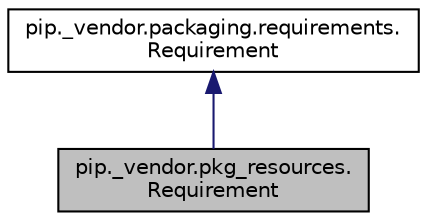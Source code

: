 digraph "pip._vendor.pkg_resources.Requirement"
{
 // LATEX_PDF_SIZE
  edge [fontname="Helvetica",fontsize="10",labelfontname="Helvetica",labelfontsize="10"];
  node [fontname="Helvetica",fontsize="10",shape=record];
  Node1 [label="pip._vendor.pkg_resources.\lRequirement",height=0.2,width=0.4,color="black", fillcolor="grey75", style="filled", fontcolor="black",tooltip=" "];
  Node2 -> Node1 [dir="back",color="midnightblue",fontsize="10",style="solid"];
  Node2 [label="pip._vendor.packaging.requirements.\lRequirement",height=0.2,width=0.4,color="black", fillcolor="white", style="filled",URL="$classpip_1_1__vendor_1_1packaging_1_1requirements_1_1Requirement.html",tooltip=" "];
}
